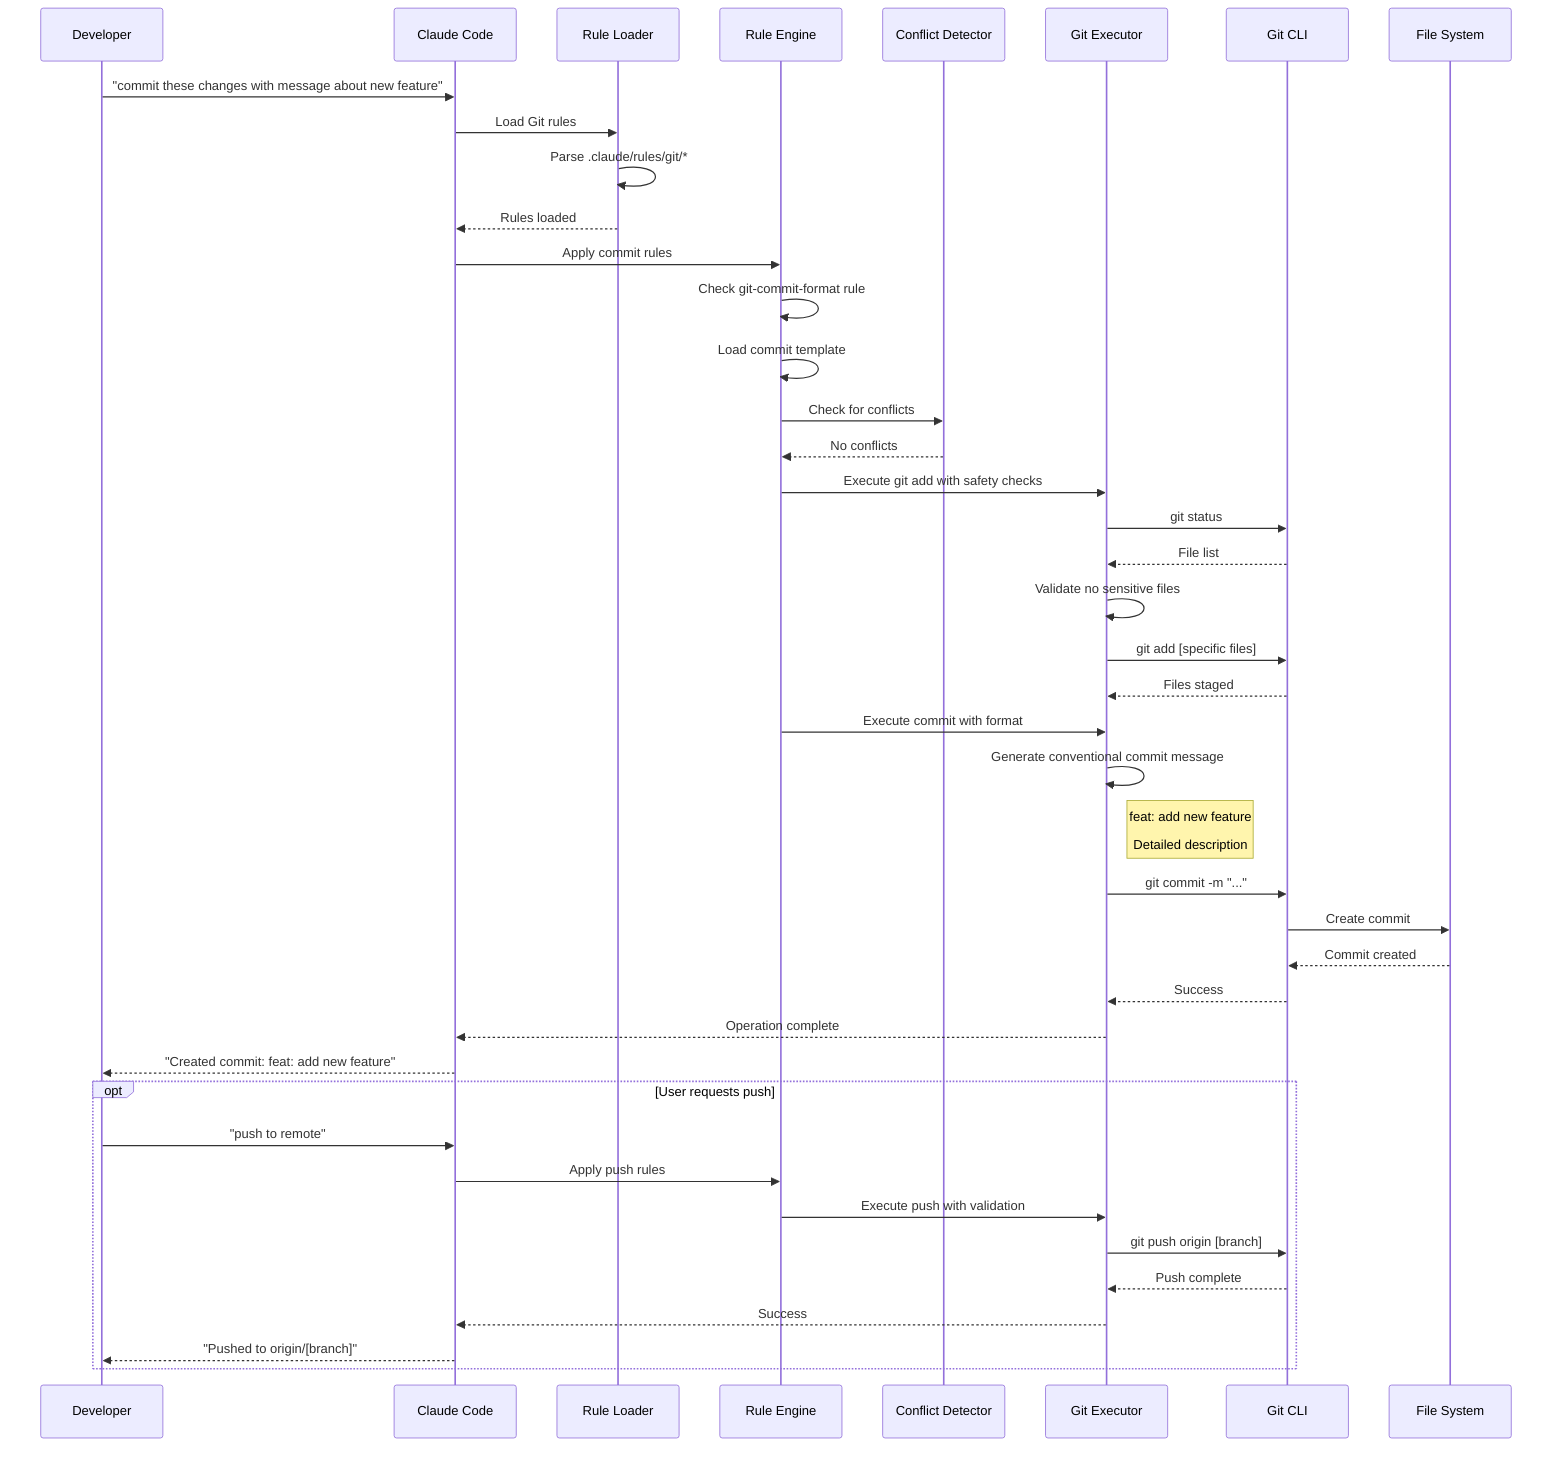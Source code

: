 sequenceDiagram
    participant Dev as Developer
    participant CC as Claude Code
    participant RL as Rule Loader
    participant RE as Rule Engine
    participant CD as Conflict Detector
    participant GE as Git Executor
    participant Git as Git CLI
    participant FS as File System
    
    Dev->>CC: "commit these changes with message about new feature"
    CC->>RL: Load Git rules
    RL->>RL: Parse .claude/rules/git/*
    RL-->>CC: Rules loaded
    
    CC->>RE: Apply commit rules
    RE->>RE: Check git-commit-format rule
    RE->>RE: Load commit template
    RE->>CD: Check for conflicts
    CD-->>RE: No conflicts
    
    RE->>GE: Execute git add with safety checks
    GE->>Git: git status
    Git-->>GE: File list
    GE->>GE: Validate no sensitive files
    GE->>Git: git add [specific files]
    Git-->>GE: Files staged
    
    RE->>GE: Execute commit with format
    GE->>GE: Generate conventional commit message
    Note right of GE: feat: add new feature<br/><br/>Detailed description
    GE->>Git: git commit -m "..."
    Git->>FS: Create commit
    FS-->>Git: Commit created
    Git-->>GE: Success
    
    GE-->>CC: Operation complete
    CC-->>Dev: "Created commit: feat: add new feature"
    
    opt User requests push
        Dev->>CC: "push to remote"
        CC->>RE: Apply push rules
        RE->>GE: Execute push with validation
        GE->>Git: git push origin [branch]
        Git-->>GE: Push complete
        GE-->>CC: Success
        CC-->>Dev: "Pushed to origin/[branch]"
    end